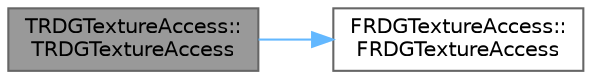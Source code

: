 digraph "TRDGTextureAccess::TRDGTextureAccess"
{
 // INTERACTIVE_SVG=YES
 // LATEX_PDF_SIZE
  bgcolor="transparent";
  edge [fontname=Helvetica,fontsize=10,labelfontname=Helvetica,labelfontsize=10];
  node [fontname=Helvetica,fontsize=10,shape=box,height=0.2,width=0.4];
  rankdir="LR";
  Node1 [id="Node000001",label="TRDGTextureAccess::\lTRDGTextureAccess",height=0.2,width=0.4,color="gray40", fillcolor="grey60", style="filled", fontcolor="black",tooltip=" "];
  Node1 -> Node2 [id="edge1_Node000001_Node000002",color="steelblue1",style="solid",tooltip=" "];
  Node2 [id="Node000002",label="FRDGTextureAccess::\lFRDGTextureAccess",height=0.2,width=0.4,color="grey40", fillcolor="white", style="filled",URL="$df/d54/classFRDGTextureAccess.html#ab7df65e981a8fbea30ecc3aff3f687e8",tooltip=" "];
}
